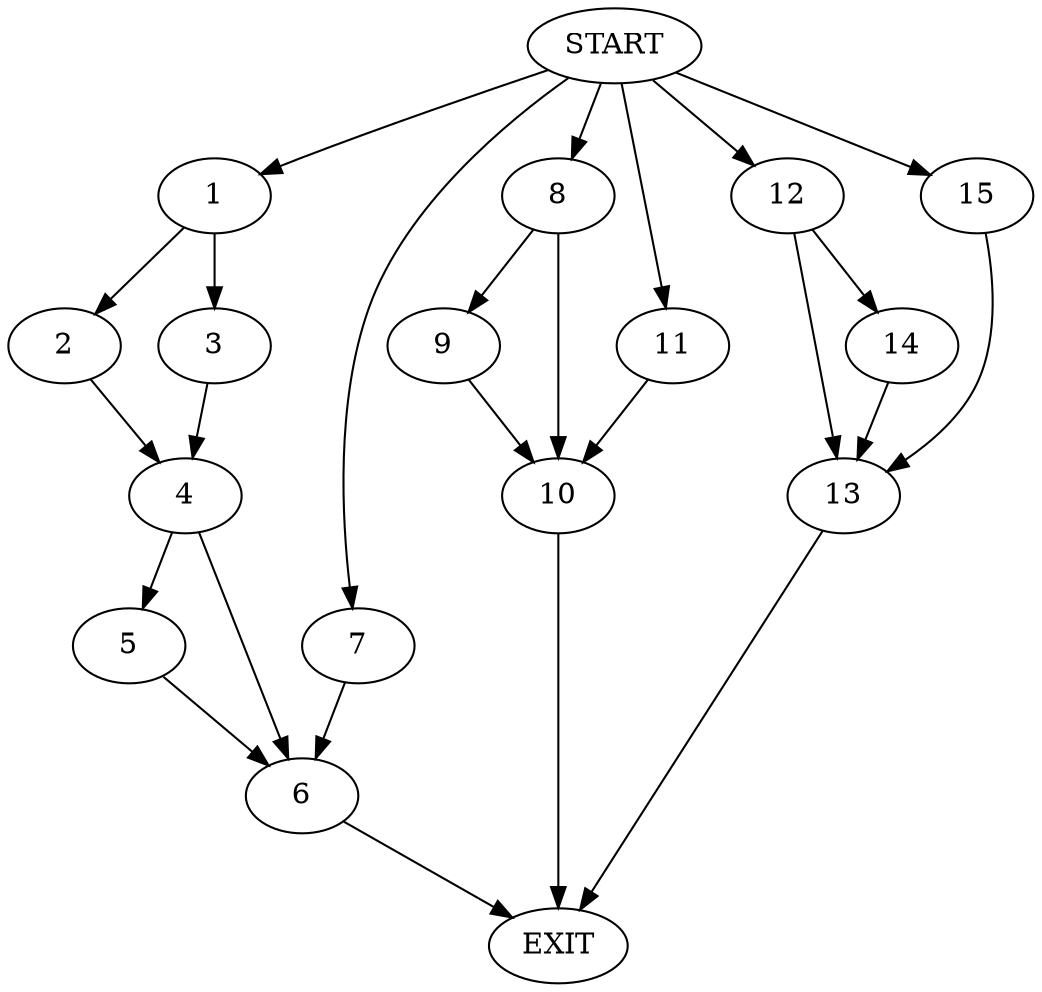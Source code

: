 digraph {
0 [label="START"]
16 [label="EXIT"]
0 -> 1
1 -> 2
1 -> 3
2 -> 4
3 -> 4
4 -> 5
4 -> 6
6 -> 16
5 -> 6
0 -> 7
7 -> 6
0 -> 8
8 -> 9
8 -> 10
9 -> 10
10 -> 16
0 -> 11
11 -> 10
0 -> 12
12 -> 13
12 -> 14
13 -> 16
14 -> 13
0 -> 15
15 -> 13
}
